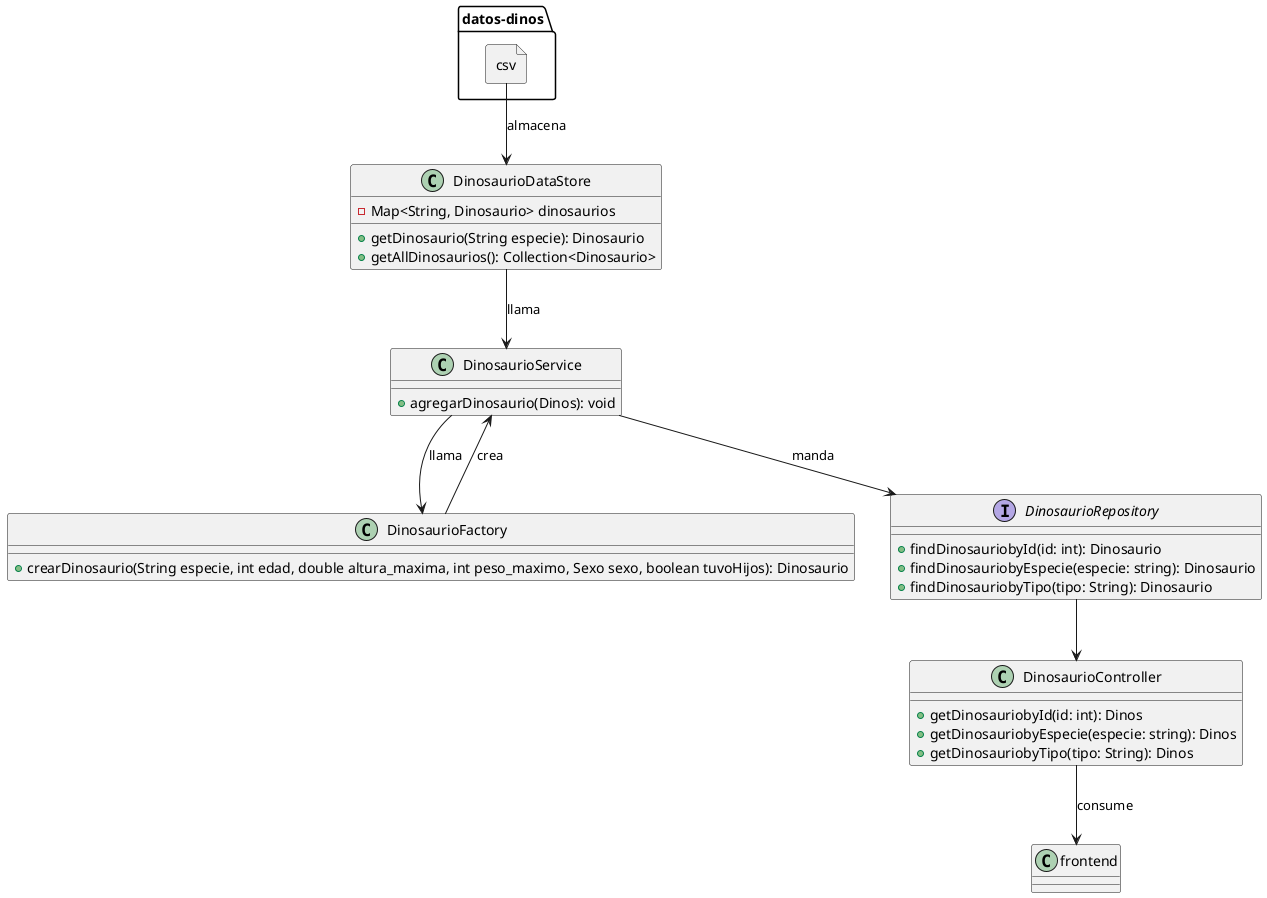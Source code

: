 @startuml

class DinosaurioDataStore {
    -Map<String, Dinosaurio> dinosaurios
    +getDinosaurio(String especie): Dinosaurio
    +getAllDinosaurios(): Collection<Dinosaurio>
}

class DinosaurioService{
    +agregarDinosaurio(Dinos): void
}

class DinosaurioFactory{
    +crearDinosaurio(String especie, int edad, double altura_maxima, int peso_maximo, Sexo sexo, boolean tuvoHijos): Dinosaurio
}

file datos-dinos.csv{
}
interface DinosaurioRepository{
    +findDinosauriobyId(id: int): Dinosaurio
    +findDinosauriobyEspecie(especie: string): Dinosaurio
    +findDinosauriobyTipo(tipo: String): Dinosaurio
}
class DinosaurioController{
    +getDinosauriobyId(id: int): Dinos
    +getDinosauriobyEspecie(especie: string): Dinos
    +getDinosauriobyTipo(tipo: String): Dinos
}
class frontend{
}

csv -->  DinosaurioDataStore : almacena
DinosaurioDataStore --> DinosaurioService : llama
DinosaurioService --> DinosaurioFactory : llama
DinosaurioService <-- DinosaurioFactory : crea
DinosaurioController --> frontend : consume
DinosaurioService --> DinosaurioRepository : manda
DinosaurioRepository --> DinosaurioController

@enduml
